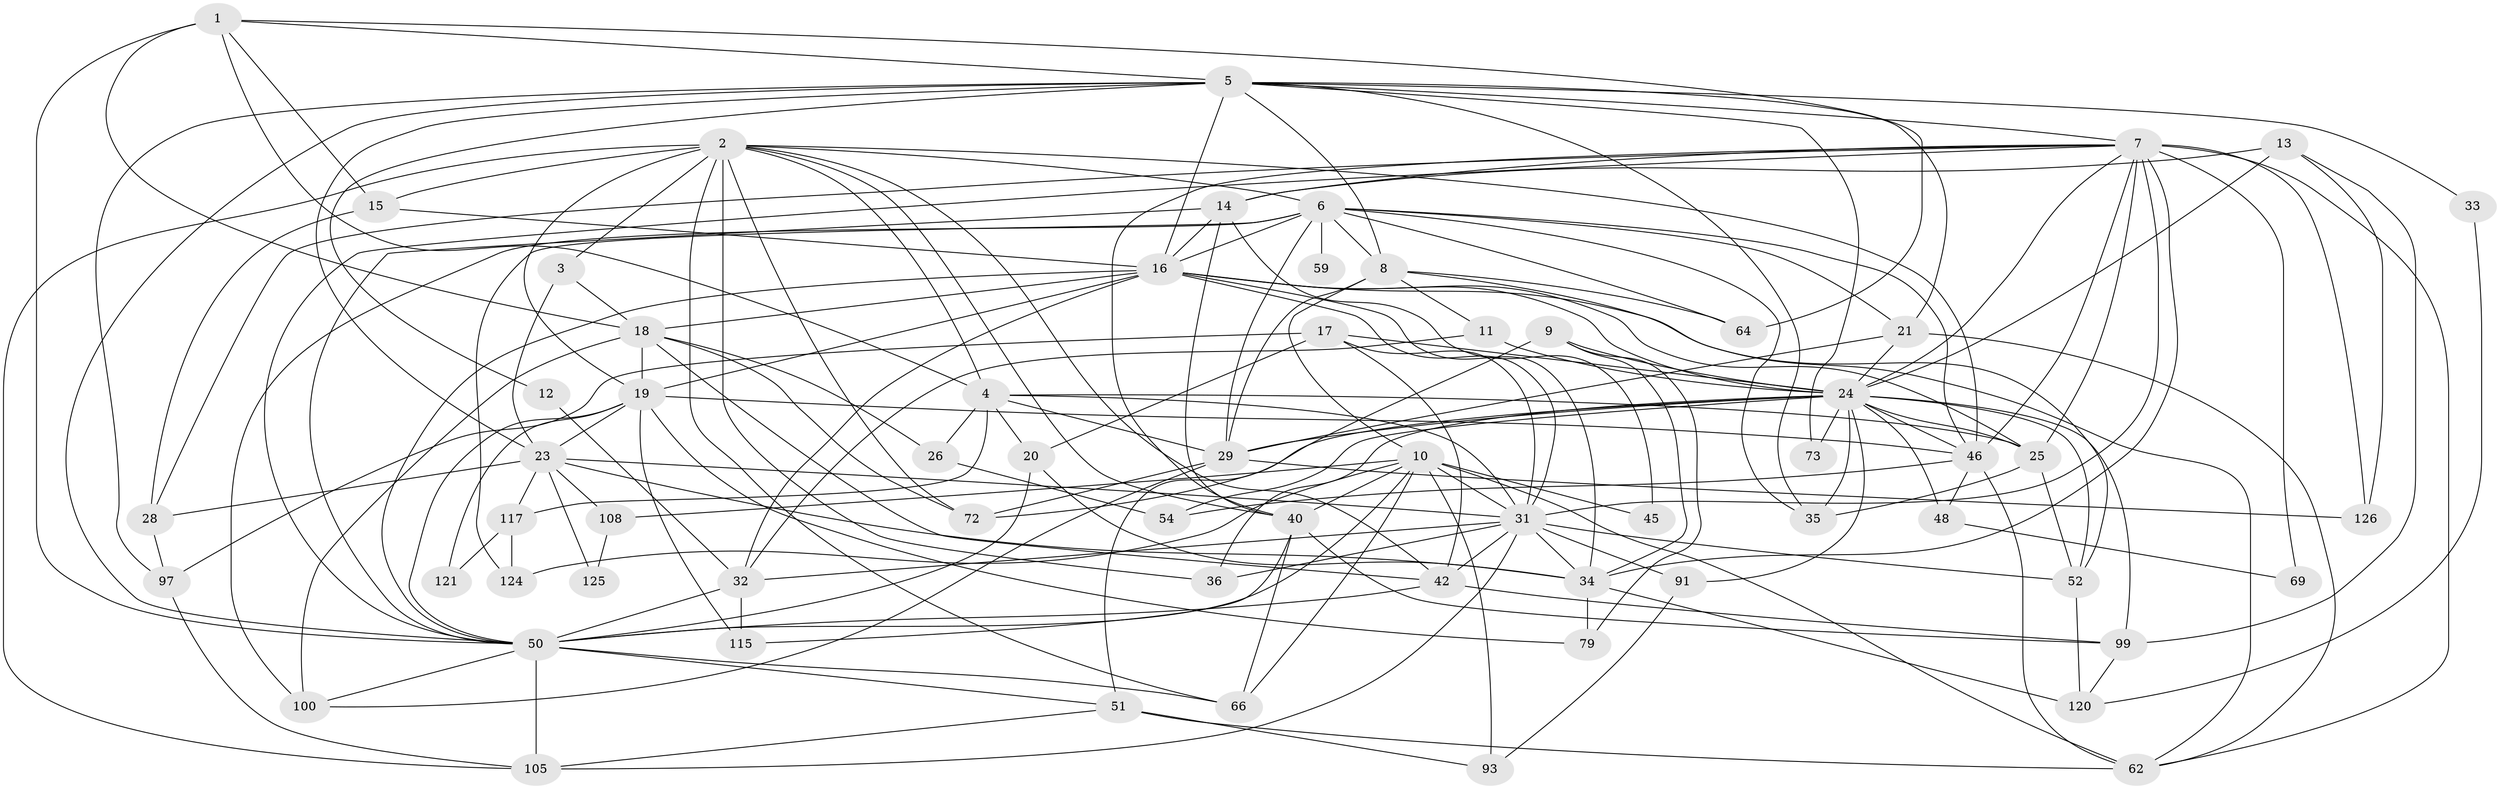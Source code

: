 // original degree distribution, {5: 0.13953488372093023, 4: 0.29457364341085274, 3: 0.3023255813953488, 9: 0.023255813953488372, 2: 0.12403100775193798, 8: 0.007751937984496124, 6: 0.06201550387596899, 7: 0.046511627906976744}
// Generated by graph-tools (version 1.1) at 2025/14/03/09/25 04:14:50]
// undirected, 64 vertices, 180 edges
graph export_dot {
graph [start="1"]
  node [color=gray90,style=filled];
  1 [super="+30"];
  2 [super="+104+60"];
  3;
  4 [super="+103"];
  5 [super="+89+98"];
  6 [super="+92+27"];
  7 [super="+84+71"];
  8 [super="+96"];
  9 [super="+58"];
  10 [super="+56"];
  11;
  12;
  13;
  14 [super="+43+44"];
  15;
  16 [super="+39+77"];
  17 [super="+37"];
  18 [super="+94+114"];
  19 [super="+102+22"];
  20;
  21 [super="+83"];
  23 [super="+41+111"];
  24 [super="+87+38"];
  25 [super="+109"];
  26;
  28;
  29 [super="+119"];
  31 [super="+86+61+55+112"];
  32 [super="+49+68"];
  33;
  34 [super="+76"];
  35 [super="+63"];
  36;
  40 [super="+74+67"];
  42 [super="+53"];
  45;
  46 [super="+57"];
  48;
  50 [super="+107+78"];
  51;
  52;
  54;
  59;
  62 [super="+90"];
  64 [super="+81"];
  66;
  69;
  72 [super="+82"];
  73;
  79;
  91;
  93;
  97;
  99;
  100;
  105;
  108;
  115;
  117;
  120;
  121;
  124;
  125;
  126;
  1 -- 5;
  1 -- 4;
  1 -- 18;
  1 -- 15;
  1 -- 50;
  1 -- 64;
  2 -- 66;
  2 -- 72;
  2 -- 19 [weight=2];
  2 -- 3;
  2 -- 36;
  2 -- 6;
  2 -- 40;
  2 -- 105;
  2 -- 15;
  2 -- 4;
  2 -- 42;
  2 -- 46;
  3 -- 18;
  3 -- 23 [weight=2];
  4 -- 20;
  4 -- 25;
  4 -- 117;
  4 -- 26;
  4 -- 29;
  4 -- 31;
  5 -- 35;
  5 -- 33;
  5 -- 97;
  5 -- 8;
  5 -- 73;
  5 -- 12;
  5 -- 23;
  5 -- 16;
  5 -- 50;
  5 -- 7;
  5 -- 21;
  6 -- 29 [weight=2];
  6 -- 59 [weight=2];
  6 -- 16;
  6 -- 21;
  6 -- 64;
  6 -- 35;
  6 -- 100;
  6 -- 8 [weight=2];
  6 -- 46;
  6 -- 124;
  7 -- 69;
  7 -- 31 [weight=4];
  7 -- 62;
  7 -- 50;
  7 -- 24;
  7 -- 28;
  7 -- 126;
  7 -- 34;
  7 -- 40;
  7 -- 46;
  7 -- 25;
  7 -- 14;
  8 -- 29;
  8 -- 52;
  8 -- 10;
  8 -- 11;
  8 -- 64;
  9 -- 51;
  9 -- 79;
  9 -- 24;
  9 -- 34;
  10 -- 62;
  10 -- 40;
  10 -- 66;
  10 -- 108;
  10 -- 45;
  10 -- 50;
  10 -- 124;
  10 -- 93;
  10 -- 31 [weight=2];
  11 -- 32;
  11 -- 24;
  12 -- 32;
  13 -- 99;
  13 -- 126;
  13 -- 24;
  13 -- 14;
  14 -- 45;
  14 -- 16;
  14 -- 40;
  14 -- 50;
  15 -- 28;
  15 -- 16;
  16 -- 18;
  16 -- 50;
  16 -- 62;
  16 -- 32;
  16 -- 34;
  16 -- 31;
  16 -- 19;
  16 -- 24;
  16 -- 25;
  17 -- 42;
  17 -- 97;
  17 -- 20;
  17 -- 31;
  17 -- 24;
  18 -- 72;
  18 -- 26;
  18 -- 100;
  18 -- 19;
  18 -- 42;
  19 -- 79;
  19 -- 115;
  19 -- 23;
  19 -- 121;
  19 -- 46;
  19 -- 50;
  20 -- 50;
  20 -- 34;
  21 -- 62;
  21 -- 29;
  21 -- 24;
  23 -- 117;
  23 -- 28;
  23 -- 108;
  23 -- 125;
  23 -- 31 [weight=2];
  23 -- 34;
  24 -- 52;
  24 -- 91;
  24 -- 35;
  24 -- 99;
  24 -- 72;
  24 -- 73;
  24 -- 46;
  24 -- 54;
  24 -- 48;
  24 -- 36;
  24 -- 29;
  24 -- 25;
  25 -- 35;
  25 -- 52;
  26 -- 54;
  28 -- 97;
  29 -- 126;
  29 -- 100;
  29 -- 72;
  31 -- 34;
  31 -- 36;
  31 -- 105;
  31 -- 52;
  31 -- 91;
  31 -- 32;
  31 -- 42;
  32 -- 50 [weight=2];
  32 -- 115;
  33 -- 120;
  34 -- 79;
  34 -- 120;
  40 -- 99;
  40 -- 66;
  40 -- 115;
  42 -- 50;
  42 -- 99;
  46 -- 54;
  46 -- 48;
  46 -- 62;
  48 -- 69;
  50 -- 51;
  50 -- 105;
  50 -- 66;
  50 -- 100;
  51 -- 105;
  51 -- 93;
  51 -- 62;
  52 -- 120;
  91 -- 93;
  97 -- 105;
  99 -- 120;
  108 -- 125;
  117 -- 124;
  117 -- 121;
}
